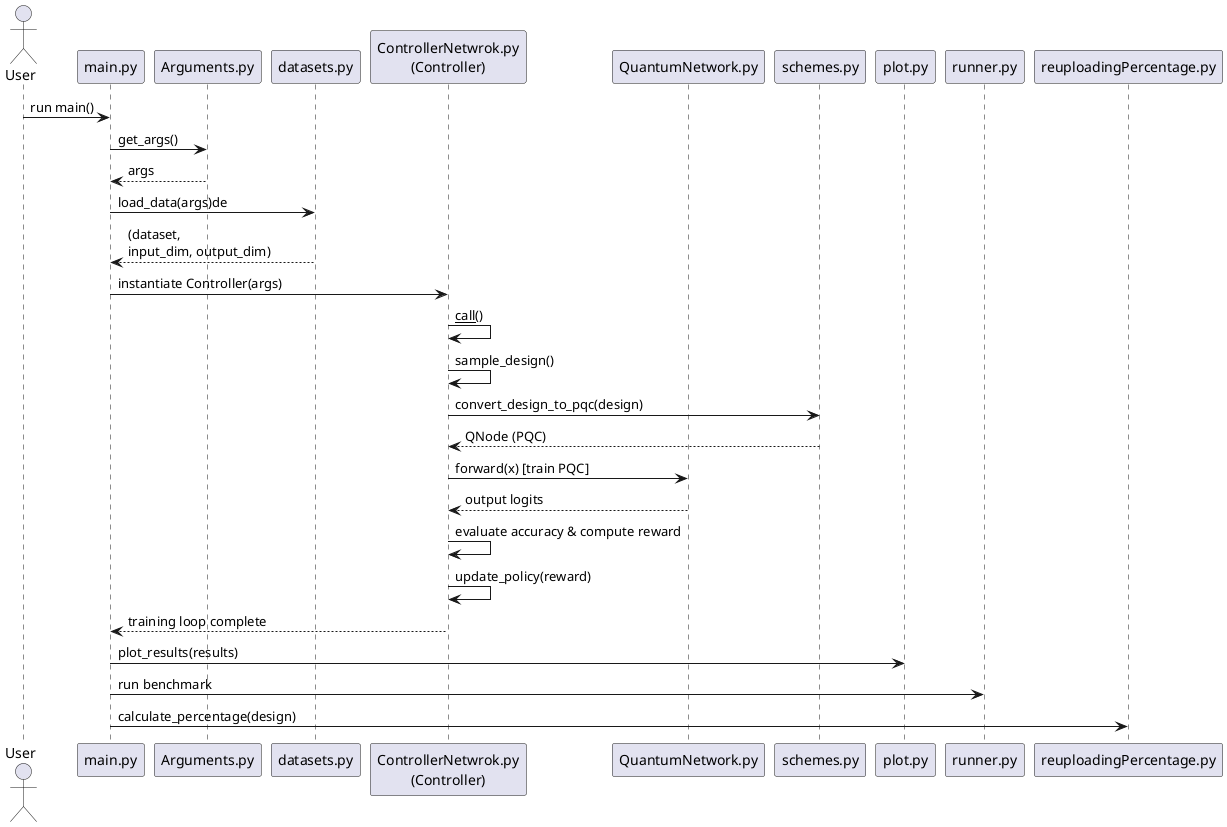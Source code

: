 @startuml
actor User

participant Main as "main.py"
participant Args as "Arguments.py"
participant Data as "datasets.py"
participant Ctrl as "ControllerNetwrok.py\n(Controller)"
participant QNet as "QuantumNetwork.py"
participant Schemes as "schemes.py"
participant Plot as "plot.py"
participant Runner as "runner.py"
participant Reupload as "reuploadingPercentage.py"

User -> Main: run main()
Main -> Args: get_args()
Args --> Main: args
Main -> Data: load_data(args)de
Data --> Main: (dataset,\ninput_dim, output_dim)
Main -> Ctrl: instantiate Controller(args)
Ctrl -> Ctrl: __call__()
Ctrl -> Ctrl: sample_design()
Ctrl -> Schemes: convert_design_to_pqc(design)
Schemes --> Ctrl: QNode (PQC)
Ctrl -> QNet: forward(x) [train PQC]
QNet --> Ctrl: output logits
Ctrl -> Ctrl: evaluate accuracy & compute reward
Ctrl -> Ctrl: update_policy(reward)
Ctrl --> Main: training loop complete

Main -> Plot: plot_results(results)
Main -> Runner: run benchmark
Main -> Reupload: calculate_percentage(design)
@enduml
